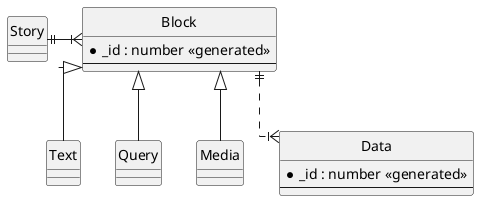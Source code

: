 @startuml

' hide the spot
hide circle

' avoid problems with angled crows feet
skinparam linetype ortho

entity "Story" as s {
 }

entity "Block" as b {
  *_id : number <<generated>>
  --
}

entity "Text" as t {}
entity "Query" as q {}
entity "Media" as m {}

entity "Data" as d {
  *_id : number <<generated>>
  --
 }

s ||-|{ b
b ||..|{ d
b <|-- t
b <|-- q
b <|-- m

@enduml


